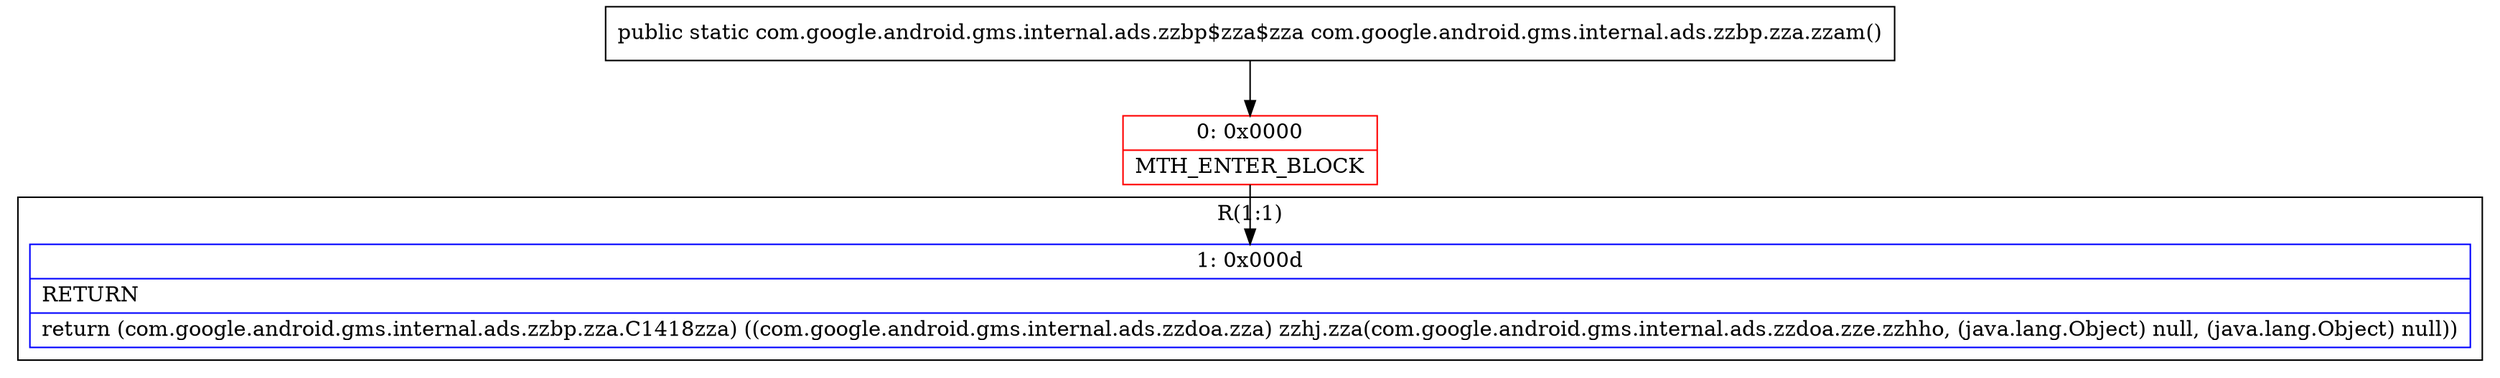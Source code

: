digraph "CFG forcom.google.android.gms.internal.ads.zzbp.zza.zzam()Lcom\/google\/android\/gms\/internal\/ads\/zzbp$zza$zza;" {
subgraph cluster_Region_115253178 {
label = "R(1:1)";
node [shape=record,color=blue];
Node_1 [shape=record,label="{1\:\ 0x000d|RETURN\l|return (com.google.android.gms.internal.ads.zzbp.zza.C1418zza) ((com.google.android.gms.internal.ads.zzdoa.zza) zzhj.zza(com.google.android.gms.internal.ads.zzdoa.zze.zzhho, (java.lang.Object) null, (java.lang.Object) null))\l}"];
}
Node_0 [shape=record,color=red,label="{0\:\ 0x0000|MTH_ENTER_BLOCK\l}"];
MethodNode[shape=record,label="{public static com.google.android.gms.internal.ads.zzbp$zza$zza com.google.android.gms.internal.ads.zzbp.zza.zzam() }"];
MethodNode -> Node_0;
Node_0 -> Node_1;
}

